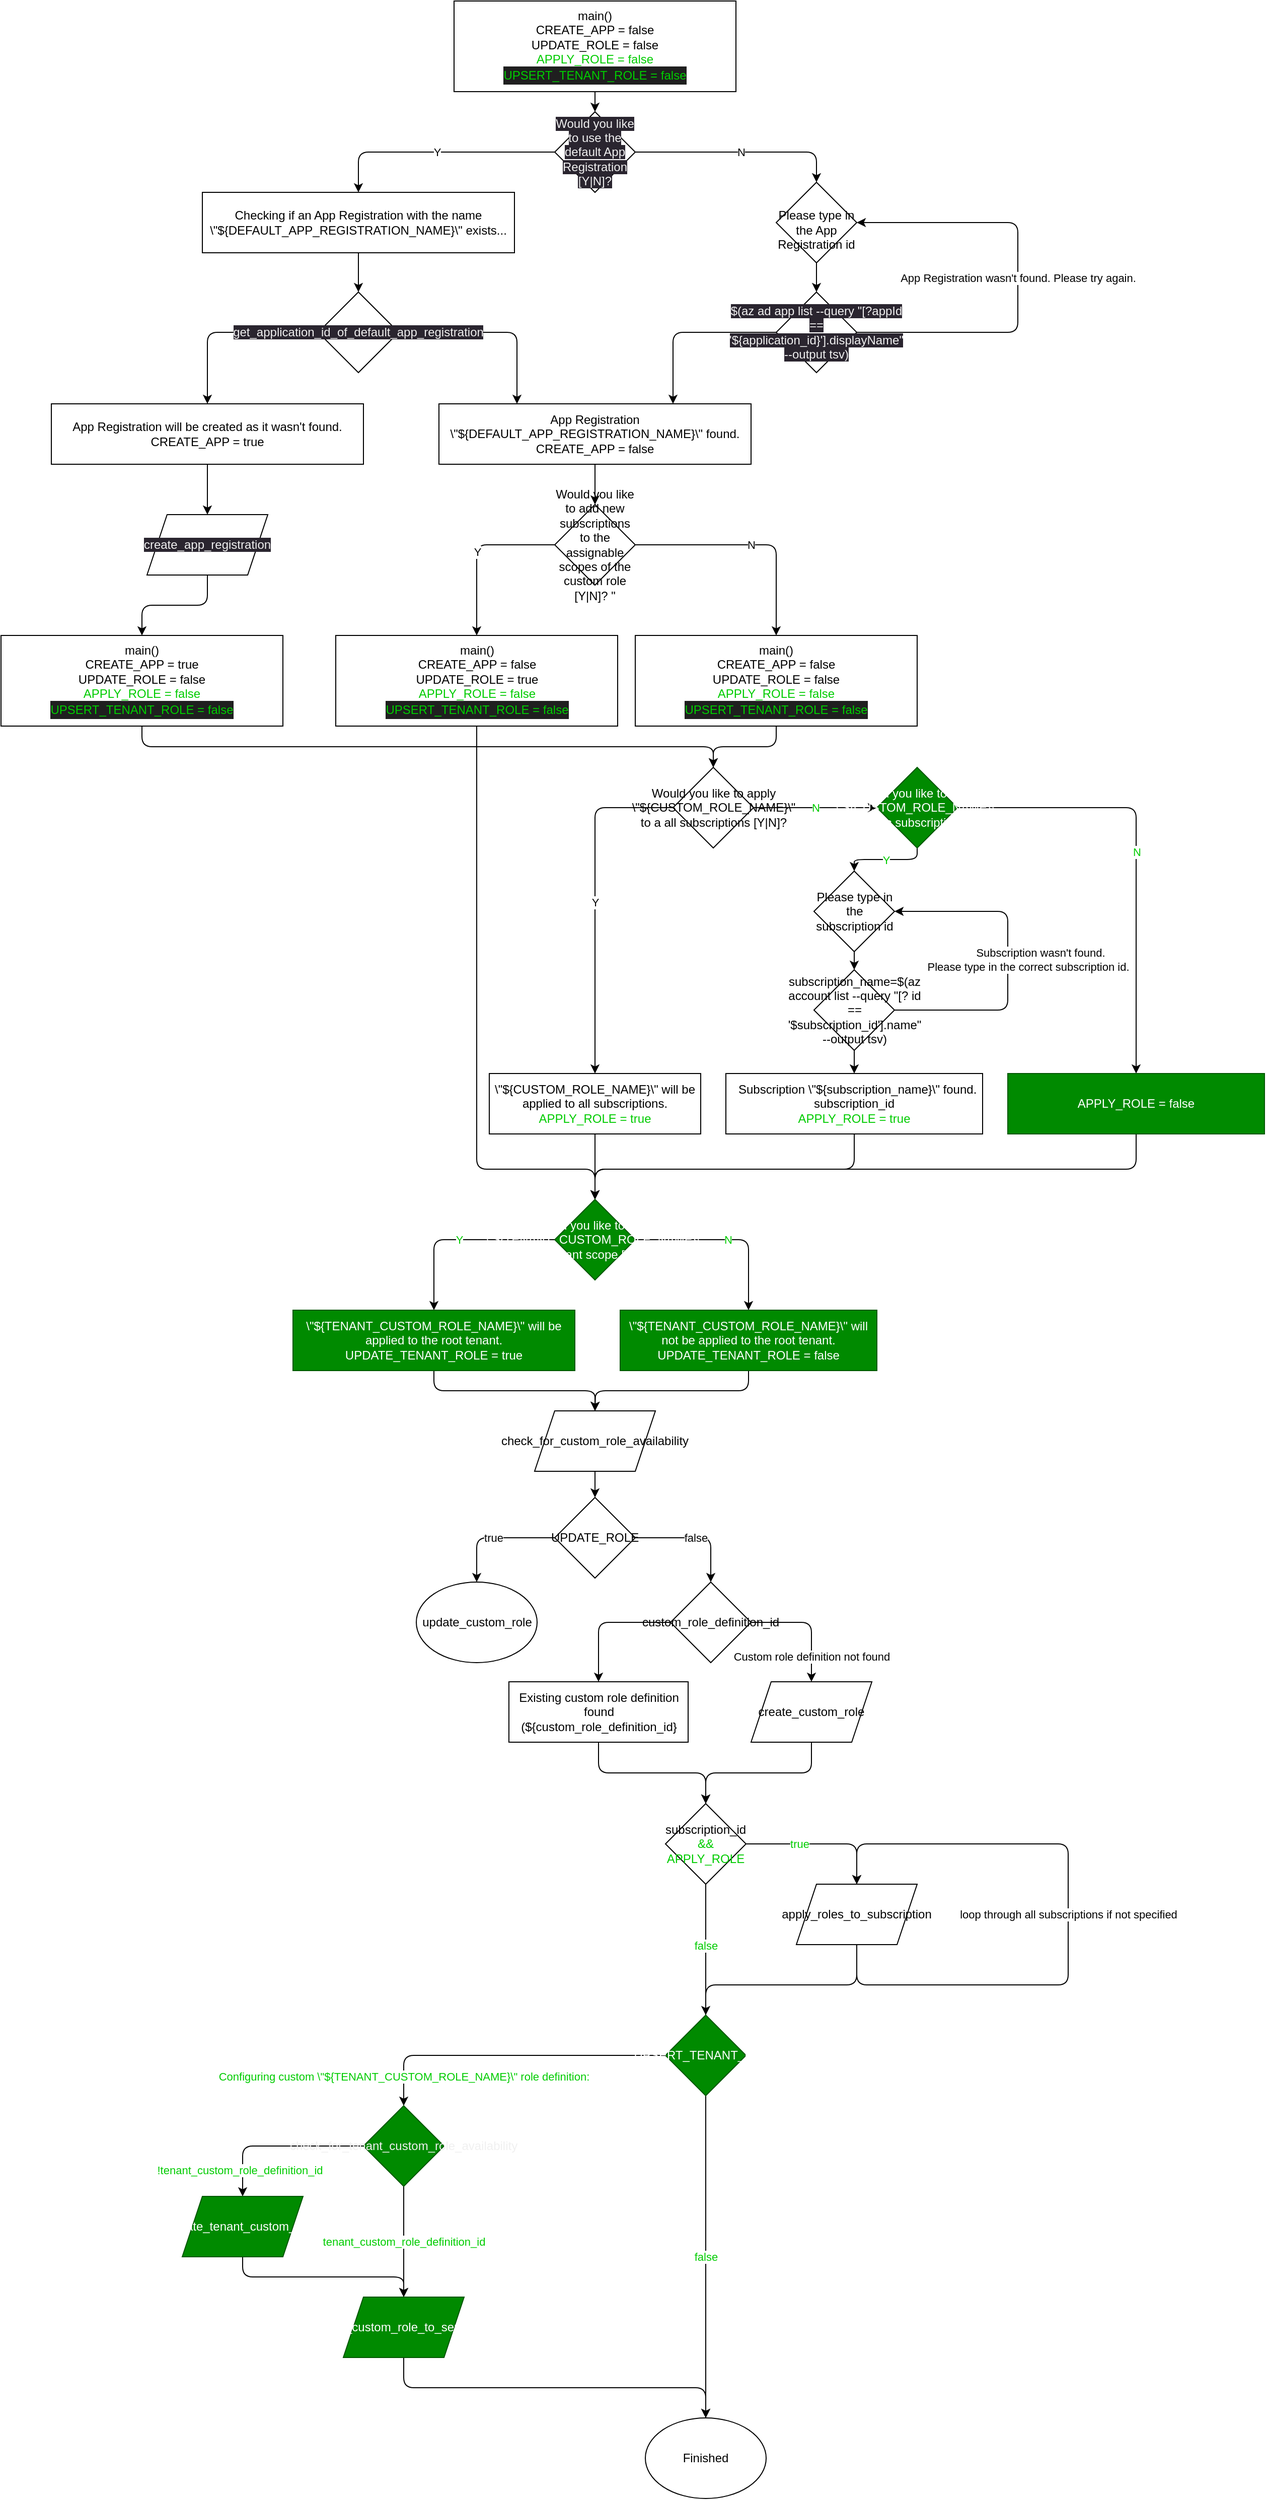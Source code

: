 <mxfile>
    <diagram id="G-52NJxbEr8WPBsjlfdG" name="Page-1">
        <mxGraphModel dx="2192" dy="2626" grid="1" gridSize="10" guides="1" tooltips="1" connect="1" arrows="1" fold="1" page="1" pageScale="1" pageWidth="900" pageHeight="1600" math="0" shadow="0">
            <root>
                <mxCell id="0"/>
                <mxCell id="1" parent="0"/>
                <mxCell id="9" style="edgeStyle=orthogonalEdgeStyle;html=1;exitX=0.5;exitY=1;exitDx=0;exitDy=0;entryX=0.5;entryY=0;entryDx=0;entryDy=0;" parent="1" source="2" target="4" edge="1">
                    <mxGeometry relative="1" as="geometry"/>
                </mxCell>
                <mxCell id="2" value="main()&lt;br&gt;CREATE_APP = false&lt;br&gt;UPDATE_ROLE = false&lt;br&gt;&lt;font color=&quot;#00cc00&quot;&gt;APPLY_ROLE = false&lt;br&gt;&lt;/font&gt;&lt;div style=&quot;background-color: rgb(31, 31, 31); line-height: 18px;&quot;&gt;&lt;font style=&quot;&quot; color=&quot;#00cc00&quot;&gt;UPSERT_TENANT_ROLE = false&lt;/font&gt;&lt;/div&gt;" style="rounded=0;whiteSpace=wrap;html=1;" parent="1" vertex="1">
                    <mxGeometry x="300" y="-10" width="280" height="90" as="geometry"/>
                </mxCell>
                <mxCell id="8" value="Y" style="edgeStyle=orthogonalEdgeStyle;html=1;exitX=0;exitY=0.5;exitDx=0;exitDy=0;entryX=0.5;entryY=0;entryDx=0;entryDy=0;" parent="1" source="4" target="6" edge="1">
                    <mxGeometry relative="1" as="geometry"/>
                </mxCell>
                <mxCell id="4" value="&lt;span style=&quot;color: rgb(240, 240, 240); font-family: Helvetica; font-size: 12px; font-style: normal; font-variant-ligatures: normal; font-variant-caps: normal; font-weight: 400; letter-spacing: normal; orphans: 2; text-align: center; text-indent: 0px; text-transform: none; widows: 2; word-spacing: 0px; -webkit-text-stroke-width: 0px; background-color: rgb(42, 37, 47); text-decoration-thickness: initial; text-decoration-style: initial; text-decoration-color: initial; float: none; display: inline !important;&quot;&gt;Would you like to use the default App Registration [Y|N]?&lt;/span&gt;" style="rhombus;whiteSpace=wrap;html=1;" parent="1" vertex="1">
                    <mxGeometry x="400" y="100" width="80" height="80" as="geometry"/>
                </mxCell>
                <mxCell id="25" style="edgeStyle=orthogonalEdgeStyle;html=1;exitX=0.5;exitY=1;exitDx=0;exitDy=0;entryX=0.5;entryY=0;entryDx=0;entryDy=0;" parent="1" source="6" target="13" edge="1">
                    <mxGeometry relative="1" as="geometry"/>
                </mxCell>
                <mxCell id="6" value="Checking if an App Registration with the name \&quot;${DEFAULT_APP_REGISTRATION_NAME}\&quot; exists..." style="rounded=0;whiteSpace=wrap;html=1;" parent="1" vertex="1">
                    <mxGeometry x="50" y="180" width="310" height="60" as="geometry"/>
                </mxCell>
                <mxCell id="26" style="edgeStyle=orthogonalEdgeStyle;html=1;exitX=0;exitY=0.5;exitDx=0;exitDy=0;entryX=0.5;entryY=0;entryDx=0;entryDy=0;" parent="1" source="13" target="14" edge="1">
                    <mxGeometry relative="1" as="geometry"/>
                </mxCell>
                <mxCell id="27" style="edgeStyle=orthogonalEdgeStyle;html=1;exitX=1;exitY=0.5;exitDx=0;exitDy=0;entryX=0.25;entryY=0;entryDx=0;entryDy=0;" parent="1" source="13" target="15" edge="1">
                    <mxGeometry relative="1" as="geometry"/>
                </mxCell>
                <mxCell id="13" value="&lt;meta charset=&quot;utf-8&quot;&gt;&lt;span style=&quot;color: rgb(240, 240, 240); font-family: Helvetica; font-size: 12px; font-style: normal; font-variant-ligatures: normal; font-variant-caps: normal; font-weight: 400; letter-spacing: normal; orphans: 2; text-align: center; text-indent: 0px; text-transform: none; widows: 2; word-spacing: 0px; -webkit-text-stroke-width: 0px; background-color: rgb(42, 37, 47); text-decoration-thickness: initial; text-decoration-style: initial; text-decoration-color: initial; float: none; display: inline !important;&quot;&gt;get_application_id_of_default_app_registration&lt;/span&gt;" style="rhombus;whiteSpace=wrap;html=1;" parent="1" vertex="1">
                    <mxGeometry x="165" y="279" width="80" height="80" as="geometry"/>
                </mxCell>
                <mxCell id="31" style="edgeStyle=orthogonalEdgeStyle;html=1;exitX=0.5;exitY=1;exitDx=0;exitDy=0;entryX=0.5;entryY=0;entryDx=0;entryDy=0;" parent="1" source="14" target="86" edge="1">
                    <mxGeometry relative="1" as="geometry">
                        <mxPoint x="55.0" y="490" as="targetPoint"/>
                    </mxGeometry>
                </mxCell>
                <mxCell id="14" value="App Registration will be created as it wasn't found.&lt;br&gt;CREATE_APP = true" style="rounded=0;whiteSpace=wrap;html=1;" parent="1" vertex="1">
                    <mxGeometry x="-100" y="390" width="310" height="60" as="geometry"/>
                </mxCell>
                <mxCell id="33" style="edgeStyle=orthogonalEdgeStyle;html=1;exitX=0.5;exitY=1;exitDx=0;exitDy=0;entryX=0.5;entryY=0;entryDx=0;entryDy=0;" parent="1" source="15" target="32" edge="1">
                    <mxGeometry relative="1" as="geometry"/>
                </mxCell>
                <mxCell id="15" value="App Registration \&quot;${DEFAULT_APP_REGISTRATION_NAME}\&quot; found.&lt;br&gt;CREATE_APP = false" style="rounded=0;whiteSpace=wrap;html=1;" parent="1" vertex="1">
                    <mxGeometry x="285" y="390" width="310" height="60" as="geometry"/>
                </mxCell>
                <mxCell id="16" value="N" style="edgeStyle=orthogonalEdgeStyle;html=1;exitX=1;exitY=0.5;exitDx=0;exitDy=0;entryX=0.5;entryY=0;entryDx=0;entryDy=0;" parent="1" source="4" target="17" edge="1">
                    <mxGeometry relative="1" as="geometry">
                        <mxPoint x="410" y="150" as="sourcePoint"/>
                        <mxPoint x="655" y="180" as="targetPoint"/>
                    </mxGeometry>
                </mxCell>
                <mxCell id="23" style="edgeStyle=orthogonalEdgeStyle;html=1;exitX=0.5;exitY=1;exitDx=0;exitDy=0;entryX=0.5;entryY=0;entryDx=0;entryDy=0;" parent="1" source="17" target="19" edge="1">
                    <mxGeometry relative="1" as="geometry"/>
                </mxCell>
                <mxCell id="17" value="&lt;br&gt;Please type in the App Registration id" style="rhombus;whiteSpace=wrap;html=1;" parent="1" vertex="1">
                    <mxGeometry x="620" y="170" width="80" height="80" as="geometry"/>
                </mxCell>
                <mxCell id="24" value="" style="edgeStyle=orthogonalEdgeStyle;html=1;exitX=0;exitY=0.5;exitDx=0;exitDy=0;entryX=0.75;entryY=0;entryDx=0;entryDy=0;" parent="1" source="19" target="15" edge="1">
                    <mxGeometry x="0.123" y="-77" relative="1" as="geometry">
                        <mxPoint x="660" y="470" as="targetPoint"/>
                        <mxPoint as="offset"/>
                    </mxGeometry>
                </mxCell>
                <mxCell id="19" value="&lt;span style=&quot;color: rgb(240, 240, 240); font-family: Helvetica; font-size: 12px; font-style: normal; font-variant-ligatures: normal; font-variant-caps: normal; font-weight: 400; letter-spacing: normal; orphans: 2; text-align: center; text-indent: 0px; text-transform: none; widows: 2; word-spacing: 0px; -webkit-text-stroke-width: 0px; background-color: rgb(42, 37, 47); text-decoration-thickness: initial; text-decoration-style: initial; text-decoration-color: initial; float: none; display: inline !important;&quot;&gt;$(az ad app list --query &quot;[?appId == '${application_id}'].displayName&quot; --output tsv)&lt;/span&gt;" style="rhombus;whiteSpace=wrap;html=1;" parent="1" vertex="1">
                    <mxGeometry x="620" y="279" width="80" height="80" as="geometry"/>
                </mxCell>
                <mxCell id="21" value="App Registration wasn't found. Please try again." style="edgeStyle=orthogonalEdgeStyle;html=1;exitX=1;exitY=0.5;exitDx=0;exitDy=0;entryX=1;entryY=0.5;entryDx=0;entryDy=0;" parent="1" source="19" target="17" edge="1">
                    <mxGeometry relative="1" as="geometry">
                        <mxPoint x="490" y="150" as="sourcePoint"/>
                        <mxPoint x="670" y="180" as="targetPoint"/>
                        <Array as="points">
                            <mxPoint x="860" y="319"/>
                            <mxPoint x="860" y="210"/>
                        </Array>
                    </mxGeometry>
                </mxCell>
                <mxCell id="40" style="edgeStyle=orthogonalEdgeStyle;html=1;exitX=0.5;exitY=1;exitDx=0;exitDy=0;entryX=0.5;entryY=0;entryDx=0;entryDy=0;" parent="1" source="86" target="97" edge="1">
                    <mxGeometry relative="1" as="geometry">
                        <mxPoint x="55.0" y="570" as="sourcePoint"/>
                        <mxPoint x="100" y="610" as="targetPoint"/>
                    </mxGeometry>
                </mxCell>
                <mxCell id="37" value="Y" style="edgeStyle=orthogonalEdgeStyle;html=1;exitX=0;exitY=0.5;exitDx=0;exitDy=0;entryX=0.5;entryY=0;entryDx=0;entryDy=0;" parent="1" source="32" target="98" edge="1">
                    <mxGeometry relative="1" as="geometry">
                        <mxPoint x="322.5" y="620" as="targetPoint"/>
                    </mxGeometry>
                </mxCell>
                <mxCell id="38" value="N" style="edgeStyle=orthogonalEdgeStyle;html=1;exitX=1;exitY=0.5;exitDx=0;exitDy=0;entryX=0.5;entryY=0;entryDx=0;entryDy=0;" parent="1" source="32" target="99" edge="1">
                    <mxGeometry relative="1" as="geometry">
                        <mxPoint x="557.5" y="620" as="targetPoint"/>
                    </mxGeometry>
                </mxCell>
                <mxCell id="32" value="&lt;div&gt;Would you like to add new subscriptions to the assignable scopes of the custom role [Y|N]? &quot;&lt;/div&gt;" style="rhombus;whiteSpace=wrap;html=1;" parent="1" vertex="1">
                    <mxGeometry x="400" y="490" width="80" height="80" as="geometry"/>
                </mxCell>
                <mxCell id="61" style="edgeStyle=orthogonalEdgeStyle;html=1;exitX=0.5;exitY=1;exitDx=0;exitDy=0;entryX=0.5;entryY=0;entryDx=0;entryDy=0;" parent="1" source="98" target="106" edge="1">
                    <mxGeometry relative="1" as="geometry">
                        <Array as="points">
                            <mxPoint x="323" y="1150"/>
                            <mxPoint x="440" y="1150"/>
                        </Array>
                        <mxPoint x="440" y="1160.0" as="targetPoint"/>
                        <mxPoint x="322.5" y="680" as="sourcePoint"/>
                    </mxGeometry>
                </mxCell>
                <mxCell id="43" style="edgeStyle=orthogonalEdgeStyle;html=1;exitX=0.5;exitY=1;exitDx=0;exitDy=0;entryX=0.5;entryY=0;entryDx=0;entryDy=0;" parent="1" source="99" target="45" edge="1">
                    <mxGeometry relative="1" as="geometry">
                        <mxPoint x="440" y="760" as="targetPoint"/>
                        <mxPoint x="557.5" y="680" as="sourcePoint"/>
                    </mxGeometry>
                </mxCell>
                <mxCell id="42" style="edgeStyle=orthogonalEdgeStyle;html=1;exitX=0.5;exitY=1;exitDx=0;exitDy=0;entryX=0.5;entryY=0;entryDx=0;entryDy=0;" parent="1" source="97" target="45" edge="1">
                    <mxGeometry relative="1" as="geometry">
                        <mxPoint x="440" y="760" as="targetPoint"/>
                        <mxPoint x="55" y="680" as="sourcePoint"/>
                    </mxGeometry>
                </mxCell>
                <mxCell id="49" value="Y" style="edgeStyle=orthogonalEdgeStyle;html=1;exitX=0;exitY=0.5;exitDx=0;exitDy=0;entryX=0.5;entryY=0;entryDx=0;entryDy=0;" parent="1" source="45" target="47" edge="1">
                    <mxGeometry relative="1" as="geometry"/>
                </mxCell>
                <mxCell id="50" value="N" style="edgeStyle=orthogonalEdgeStyle;html=1;exitX=1;exitY=0.5;exitDx=0;exitDy=0;entryX=0;entryY=0.5;entryDx=0;entryDy=0;fontColor=#00CC00;" parent="1" source="45" target="100" edge="1">
                    <mxGeometry relative="1" as="geometry"/>
                </mxCell>
                <mxCell id="45" value="&lt;div&gt;Would you like to apply \&quot;${CUSTOM_ROLE_NAME}\&quot; to a all subscriptions [Y|N]?&lt;/div&gt;" style="rhombus;whiteSpace=wrap;html=1;" parent="1" vertex="1">
                    <mxGeometry x="517.5" y="751" width="80" height="80" as="geometry"/>
                </mxCell>
                <mxCell id="60" style="edgeStyle=orthogonalEdgeStyle;html=1;exitX=0.5;exitY=1;exitDx=0;exitDy=0;entryX=0.5;entryY=0;entryDx=0;entryDy=0;" parent="1" source="47" target="106" edge="1">
                    <mxGeometry relative="1" as="geometry">
                        <mxPoint x="440" y="1390" as="targetPoint"/>
                    </mxGeometry>
                </mxCell>
                <mxCell id="47" value="\&quot;${CUSTOM_ROLE_NAME}\&quot; will be applied to all subscriptions.&lt;br&gt;&lt;font color=&quot;#00cc00&quot;&gt;APPLY_ROLE = true&lt;/font&gt;" style="rounded=0;whiteSpace=wrap;html=1;" parent="1" vertex="1">
                    <mxGeometry x="335" y="1055" width="210" height="60" as="geometry"/>
                </mxCell>
                <mxCell id="54" style="edgeStyle=orthogonalEdgeStyle;html=1;exitX=0.5;exitY=1;exitDx=0;exitDy=0;entryX=0.5;entryY=0;entryDx=0;entryDy=0;" parent="1" source="48" target="53" edge="1">
                    <mxGeometry relative="1" as="geometry"/>
                </mxCell>
                <mxCell id="48" value="&lt;div&gt;Please type in the subscription id&lt;/div&gt;" style="rhombus;whiteSpace=wrap;html=1;" parent="1" vertex="1">
                    <mxGeometry x="657.5" y="854" width="80" height="80" as="geometry"/>
                </mxCell>
                <mxCell id="59" style="edgeStyle=orthogonalEdgeStyle;html=1;exitX=0.5;exitY=1;exitDx=0;exitDy=0;entryX=0.5;entryY=0;entryDx=0;entryDy=0;" parent="1" source="51" target="106" edge="1">
                    <mxGeometry relative="1" as="geometry">
                        <mxPoint x="440" y="1160.0" as="targetPoint"/>
                        <Array as="points">
                            <mxPoint x="698" y="1150"/>
                            <mxPoint x="440" y="1150"/>
                        </Array>
                    </mxGeometry>
                </mxCell>
                <mxCell id="51" value="&lt;div&gt;&amp;nbsp; Subscription \&quot;${subscription_name}\&quot; found.&lt;/div&gt;&lt;div&gt;subscription_id&lt;br&gt;&lt;/div&gt;&lt;div&gt;&lt;span style=&quot;color: rgb(0, 204, 0);&quot;&gt;APPLY_ROLE = true&lt;/span&gt;&lt;br&gt;&lt;/div&gt;" style="rounded=0;whiteSpace=wrap;html=1;" parent="1" vertex="1">
                    <mxGeometry x="570" y="1055" width="255" height="60" as="geometry"/>
                </mxCell>
                <mxCell id="55" style="edgeStyle=orthogonalEdgeStyle;html=1;exitX=1;exitY=0.5;exitDx=0;exitDy=0;entryX=1;entryY=0.5;entryDx=0;entryDy=0;" parent="1" source="53" target="48" edge="1">
                    <mxGeometry relative="1" as="geometry">
                        <Array as="points">
                            <mxPoint x="850" y="992"/>
                            <mxPoint x="850" y="894"/>
                        </Array>
                    </mxGeometry>
                </mxCell>
                <mxCell id="56" value="&lt;div&gt;&amp;nbsp; &amp;nbsp; &amp;nbsp; &amp;nbsp; Subscription wasn't found. &lt;br&gt;Please type in the correct subscription id.&lt;/div&gt;" style="edgeLabel;html=1;align=center;verticalAlign=middle;resizable=0;points=[];" parent="55" vertex="1" connectable="0">
                    <mxGeometry x="0.009" y="1" relative="1" as="geometry">
                        <mxPoint x="21" as="offset"/>
                    </mxGeometry>
                </mxCell>
                <mxCell id="57" style="edgeStyle=orthogonalEdgeStyle;html=1;exitX=0.5;exitY=1;exitDx=0;exitDy=0;entryX=0.5;entryY=0;entryDx=0;entryDy=0;" parent="1" source="53" target="51" edge="1">
                    <mxGeometry relative="1" as="geometry"/>
                </mxCell>
                <mxCell id="53" value="&lt;div&gt;&amp;nbsp; &amp;nbsp; &amp;nbsp; &amp;nbsp; subscription_name=$(az account list --query &quot;[? id == '$subscription_id'].name&quot; --output tsv)&lt;/div&gt;&lt;div&gt;&lt;br&gt;&lt;/div&gt;" style="rhombus;whiteSpace=wrap;html=1;" parent="1" vertex="1">
                    <mxGeometry x="657.5" y="952" width="80" height="80" as="geometry"/>
                </mxCell>
                <mxCell id="65" value="true" style="edgeStyle=orthogonalEdgeStyle;html=1;exitX=0;exitY=0.5;exitDx=0;exitDy=0;entryX=0.5;entryY=0;entryDx=0;entryDy=0;" parent="1" source="62" target="69" edge="1">
                    <mxGeometry relative="1" as="geometry">
                        <mxPoint x="322.5" y="1553" as="targetPoint"/>
                    </mxGeometry>
                </mxCell>
                <mxCell id="74" value="false" style="edgeStyle=orthogonalEdgeStyle;html=1;exitX=1;exitY=0.5;exitDx=0;exitDy=0;entryX=0.5;entryY=0;entryDx=0;entryDy=0;" parent="1" source="62" target="75" edge="1">
                    <mxGeometry relative="1" as="geometry">
                        <mxPoint x="440.25" y="1790" as="targetPoint"/>
                    </mxGeometry>
                </mxCell>
                <mxCell id="62" value="&lt;div&gt;UPDATE_ROLE&lt;/div&gt;" style="rhombus;whiteSpace=wrap;html=1;" parent="1" vertex="1">
                    <mxGeometry x="400" y="1476" width="80" height="80" as="geometry"/>
                </mxCell>
                <mxCell id="69" value="update_custom_role" style="ellipse;whiteSpace=wrap;html=1;" parent="1" vertex="1">
                    <mxGeometry x="262.5" y="1560" width="120" height="80" as="geometry"/>
                </mxCell>
                <mxCell id="79" style="edgeStyle=orthogonalEdgeStyle;html=1;exitX=1;exitY=0.5;exitDx=0;exitDy=0;entryX=0.5;entryY=0;entryDx=0;entryDy=0;" parent="1" source="75" target="90" edge="1">
                    <mxGeometry relative="1" as="geometry">
                        <mxPoint x="660" y="1670.0" as="targetPoint"/>
                    </mxGeometry>
                </mxCell>
                <mxCell id="82" value="Custom role definition not found" style="edgeLabel;html=1;align=center;verticalAlign=middle;resizable=0;points=[];" parent="79" vertex="1" connectable="0">
                    <mxGeometry x="0.328" y="3" relative="1" as="geometry">
                        <mxPoint x="-3" y="15" as="offset"/>
                    </mxGeometry>
                </mxCell>
                <mxCell id="81" style="edgeStyle=orthogonalEdgeStyle;html=1;exitX=0;exitY=0.5;exitDx=0;exitDy=0;entryX=0.5;entryY=0;entryDx=0;entryDy=0;" parent="1" source="75" target="80" edge="1">
                    <mxGeometry relative="1" as="geometry"/>
                </mxCell>
                <mxCell id="75" value="&lt;div&gt;custom_role_definition_id&lt;/div&gt;" style="rhombus;whiteSpace=wrap;html=1;" parent="1" vertex="1">
                    <mxGeometry x="515" y="1560" width="80" height="80" as="geometry"/>
                </mxCell>
                <mxCell id="84" style="edgeStyle=orthogonalEdgeStyle;html=1;entryX=0.5;entryY=0;entryDx=0;entryDy=0;exitX=0.5;exitY=1;exitDx=0;exitDy=0;" parent="1" source="90" target="83" edge="1">
                    <mxGeometry relative="1" as="geometry">
                        <mxPoint x="660" y="1750" as="sourcePoint"/>
                    </mxGeometry>
                </mxCell>
                <mxCell id="85" style="edgeStyle=orthogonalEdgeStyle;html=1;exitX=0.5;exitY=1;exitDx=0;exitDy=0;entryX=0.5;entryY=0;entryDx=0;entryDy=0;" parent="1" source="80" target="83" edge="1">
                    <mxGeometry relative="1" as="geometry"/>
                </mxCell>
                <mxCell id="80" value="&lt;div&gt;Existing custom role definition found (${custom_role_definition_id}&lt;/div&gt;" style="rounded=0;whiteSpace=wrap;html=1;" parent="1" vertex="1">
                    <mxGeometry x="354.5" y="1659" width="178" height="60" as="geometry"/>
                </mxCell>
                <mxCell id="93" value="true" style="edgeStyle=orthogonalEdgeStyle;html=1;exitX=1;exitY=0.5;exitDx=0;exitDy=0;entryX=0.5;entryY=0;entryDx=0;entryDy=0;fontColor=#00CC00;" parent="1" source="83" target="92" edge="1">
                    <mxGeometry x="-0.294" relative="1" as="geometry">
                        <mxPoint as="offset"/>
                    </mxGeometry>
                </mxCell>
                <mxCell id="116" value="false" style="edgeStyle=orthogonalEdgeStyle;html=1;exitX=0.5;exitY=1;exitDx=0;exitDy=0;entryX=0.5;entryY=0;entryDx=0;entryDy=0;fontFamily=Helvetica;fontColor=#00CC00;" edge="1" parent="1" source="83" target="114">
                    <mxGeometry x="-0.061" relative="1" as="geometry">
                        <mxPoint as="offset"/>
                    </mxGeometry>
                </mxCell>
                <mxCell id="83" value="&lt;div&gt;subscription_id&lt;/div&gt;&lt;div&gt;&lt;span style=&quot;color: rgb(0, 204, 0);&quot;&gt;&amp;amp;&amp;amp; APPLY_ROLE&lt;/span&gt;&lt;br&gt;&lt;/div&gt;" style="rhombus;whiteSpace=wrap;html=1;" parent="1" vertex="1">
                    <mxGeometry x="510" y="1780" width="80" height="80" as="geometry"/>
                </mxCell>
                <mxCell id="86" value="&lt;meta charset=&quot;utf-8&quot;&gt;&lt;span style=&quot;color: rgb(240, 240, 240); font-family: Helvetica; font-size: 12px; font-style: normal; font-variant-ligatures: normal; font-variant-caps: normal; font-weight: 400; letter-spacing: normal; orphans: 2; text-align: center; text-indent: 0px; text-transform: none; widows: 2; word-spacing: 0px; -webkit-text-stroke-width: 0px; background-color: rgb(42, 37, 47); text-decoration-thickness: initial; text-decoration-style: initial; text-decoration-color: initial; float: none; display: inline !important;&quot;&gt;create_app_registration&lt;/span&gt;" style="shape=parallelogram;perimeter=parallelogramPerimeter;whiteSpace=wrap;html=1;fixedSize=1;" parent="1" vertex="1">
                    <mxGeometry x="-5" y="500" width="120" height="60" as="geometry"/>
                </mxCell>
                <mxCell id="89" style="edgeStyle=orthogonalEdgeStyle;html=1;exitX=0.5;exitY=1;exitDx=0;exitDy=0;entryX=0.5;entryY=0;entryDx=0;entryDy=0;" parent="1" source="88" target="62" edge="1">
                    <mxGeometry relative="1" as="geometry"/>
                </mxCell>
                <mxCell id="88" value="&lt;div&gt;&amp;nbsp; check_for_custom_role_availability&lt;/div&gt;&lt;div&gt;&lt;br&gt;&lt;/div&gt;" style="shape=parallelogram;perimeter=parallelogramPerimeter;whiteSpace=wrap;html=1;fixedSize=1;" parent="1" vertex="1">
                    <mxGeometry x="380" y="1390" width="120" height="60" as="geometry"/>
                </mxCell>
                <mxCell id="90" value="&lt;div&gt;create_custom_role&lt;br&gt;&lt;/div&gt;" style="shape=parallelogram;perimeter=parallelogramPerimeter;whiteSpace=wrap;html=1;fixedSize=1;" parent="1" vertex="1">
                    <mxGeometry x="595" y="1659" width="120" height="60" as="geometry"/>
                </mxCell>
                <mxCell id="94" value="loop through all subscriptions if not specified" style="edgeStyle=orthogonalEdgeStyle;html=1;exitX=0.5;exitY=1;exitDx=0;exitDy=0;entryX=0.5;entryY=0;entryDx=0;entryDy=0;" parent="1" source="92" target="92" edge="1">
                    <mxGeometry relative="1" as="geometry">
                        <Array as="points">
                            <mxPoint x="700" y="1960"/>
                            <mxPoint x="910" y="1960"/>
                            <mxPoint x="910" y="1820"/>
                            <mxPoint x="700" y="1820"/>
                        </Array>
                        <mxPoint as="offset"/>
                    </mxGeometry>
                </mxCell>
                <mxCell id="96" value="false" style="edgeStyle=orthogonalEdgeStyle;html=1;exitX=0.5;exitY=1;exitDx=0;exitDy=0;entryX=0.5;entryY=0;entryDx=0;entryDy=0;startArrow=none;fontColor=#00CC00;" parent="1" source="114" target="95" edge="1">
                    <mxGeometry relative="1" as="geometry"/>
                </mxCell>
                <mxCell id="92" value="&lt;div&gt;apply_roles_to_subscription&lt;br&gt;&lt;/div&gt;" style="shape=parallelogram;perimeter=parallelogramPerimeter;whiteSpace=wrap;html=1;fixedSize=1;" parent="1" vertex="1">
                    <mxGeometry x="640" y="1860" width="120" height="60" as="geometry"/>
                </mxCell>
                <mxCell id="95" value="Finished" style="ellipse;whiteSpace=wrap;html=1;" parent="1" vertex="1">
                    <mxGeometry x="490" y="2390" width="120" height="80" as="geometry"/>
                </mxCell>
                <mxCell id="97" value="main()&lt;br&gt;CREATE_APP = true&lt;br&gt;UPDATE_ROLE = false&lt;br&gt;&lt;font color=&quot;#00cc00&quot;&gt;APPLY_ROLE = false&lt;br&gt;&lt;/font&gt;&lt;div style=&quot;background-color: rgb(31, 31, 31); line-height: 18px;&quot;&gt;&lt;font style=&quot;&quot; color=&quot;#00cc00&quot;&gt;UPSERT_TENANT_ROLE = false&lt;/font&gt;&lt;/div&gt;" style="rounded=0;whiteSpace=wrap;html=1;" vertex="1" parent="1">
                    <mxGeometry x="-150" y="620" width="280" height="90" as="geometry"/>
                </mxCell>
                <mxCell id="98" value="main()&lt;br&gt;CREATE_APP = false&lt;br&gt;UPDATE_ROLE = true&lt;br&gt;&lt;font color=&quot;#00cc00&quot;&gt;APPLY_ROLE = false&lt;br&gt;&lt;/font&gt;&lt;div style=&quot;background-color: rgb(31, 31, 31); line-height: 18px;&quot;&gt;&lt;font style=&quot;&quot; color=&quot;#00cc00&quot;&gt;UPSERT_TENANT_ROLE = false&lt;/font&gt;&lt;/div&gt;" style="rounded=0;whiteSpace=wrap;html=1;" vertex="1" parent="1">
                    <mxGeometry x="182.5" y="620" width="280" height="90" as="geometry"/>
                </mxCell>
                <mxCell id="99" value="main()&lt;br&gt;CREATE_APP = false&lt;br&gt;UPDATE_ROLE = false&lt;br&gt;&lt;font color=&quot;#00cc00&quot;&gt;APPLY_ROLE = false&lt;br&gt;&lt;/font&gt;&lt;div style=&quot;background-color: rgb(31, 31, 31); line-height: 18px;&quot;&gt;&lt;font style=&quot;&quot; color=&quot;#00cc00&quot;&gt;UPSERT_TENANT_ROLE = false&lt;/font&gt;&lt;/div&gt;" style="rounded=0;whiteSpace=wrap;html=1;" vertex="1" parent="1">
                    <mxGeometry x="480" y="620" width="280" height="90" as="geometry"/>
                </mxCell>
                <mxCell id="102" value="Y" style="edgeStyle=orthogonalEdgeStyle;html=1;exitX=0.5;exitY=1;exitDx=0;exitDy=0;entryX=0.5;entryY=0;entryDx=0;entryDy=0;fontFamily=Helvetica;fontColor=#00CC00;" edge="1" parent="1" source="100" target="48">
                    <mxGeometry x="0.006" relative="1" as="geometry">
                        <mxPoint as="offset"/>
                    </mxGeometry>
                </mxCell>
                <mxCell id="104" value="N" style="edgeStyle=orthogonalEdgeStyle;html=1;exitX=1;exitY=0.5;exitDx=0;exitDy=0;entryX=0.5;entryY=0;entryDx=0;entryDy=0;fontFamily=Helvetica;fontColor=#00CC00;" edge="1" parent="1" source="100" target="103">
                    <mxGeometry relative="1" as="geometry"/>
                </mxCell>
                <mxCell id="100" value="&lt;div&gt;Would you like to apply \&quot;${CUSTOM_ROLE_NAME}\&quot; to specific subscription [Y|N]?&lt;/div&gt;" style="rhombus;whiteSpace=wrap;html=1;fillColor=#008a00;fontColor=#ffffff;strokeColor=#005700;" vertex="1" parent="1">
                    <mxGeometry x="720" y="751" width="80" height="80" as="geometry"/>
                </mxCell>
                <mxCell id="105" style="edgeStyle=orthogonalEdgeStyle;html=1;exitX=0.5;exitY=1;exitDx=0;exitDy=0;fontFamily=Helvetica;fontColor=#00CC00;entryX=0.5;entryY=0;entryDx=0;entryDy=0;" edge="1" parent="1" source="103" target="106">
                    <mxGeometry relative="1" as="geometry">
                        <Array as="points">
                            <mxPoint x="978" y="1150"/>
                            <mxPoint x="440" y="1150"/>
                        </Array>
                        <mxPoint x="590" y="1290" as="targetPoint"/>
                    </mxGeometry>
                </mxCell>
                <mxCell id="103" value="&lt;div&gt;&lt;span style=&quot;background-color: initial;&quot;&gt;APPLY_ROLE = false&lt;/span&gt;&lt;br&gt;&lt;/div&gt;" style="rounded=0;whiteSpace=wrap;html=1;fillColor=#008a00;fontColor=#FFFFFF;strokeColor=#005700;" vertex="1" parent="1">
                    <mxGeometry x="850" y="1055" width="255" height="60" as="geometry"/>
                </mxCell>
                <mxCell id="110" value="Y" style="edgeStyle=orthogonalEdgeStyle;html=1;exitX=0;exitY=0.5;exitDx=0;exitDy=0;entryX=0.5;entryY=0;entryDx=0;entryDy=0;fontFamily=Helvetica;fontColor=#00CC00;" edge="1" parent="1" source="106" target="108">
                    <mxGeometry relative="1" as="geometry"/>
                </mxCell>
                <mxCell id="111" value="N" style="edgeStyle=orthogonalEdgeStyle;html=1;exitX=1;exitY=0.5;exitDx=0;exitDy=0;entryX=0.5;entryY=0;entryDx=0;entryDy=0;fontFamily=Helvetica;fontColor=#00CC00;" edge="1" parent="1" source="106" target="109">
                    <mxGeometry relative="1" as="geometry"/>
                </mxCell>
                <mxCell id="106" value="&lt;div&gt;Would you like to apply \&quot;${TENANT_CUSTOM_ROLE_NAME}\&quot; to tenant scope [Y|N]?&lt;/div&gt;" style="rhombus;whiteSpace=wrap;html=1;fillColor=#008a00;fontColor=#ffffff;strokeColor=#005700;" vertex="1" parent="1">
                    <mxGeometry x="400" y="1180" width="80" height="80" as="geometry"/>
                </mxCell>
                <mxCell id="112" style="edgeStyle=orthogonalEdgeStyle;html=1;exitX=0.5;exitY=1;exitDx=0;exitDy=0;entryX=0.5;entryY=0;entryDx=0;entryDy=0;fontFamily=Helvetica;fontColor=#00CC00;" edge="1" parent="1" source="108" target="88">
                    <mxGeometry relative="1" as="geometry"/>
                </mxCell>
                <mxCell id="108" value="\&quot;${TENANT_CUSTOM_ROLE_NAME}\&quot; will be applied to the root tenant.&lt;br&gt;&lt;font&gt;UPDATE_TENANT_ROLE&amp;nbsp;= true&lt;/font&gt;" style="rounded=0;whiteSpace=wrap;html=1;fillColor=#008a00;fontColor=#FFFFFF;strokeColor=#005700;" vertex="1" parent="1">
                    <mxGeometry x="140" y="1290" width="280" height="60" as="geometry"/>
                </mxCell>
                <mxCell id="113" style="edgeStyle=orthogonalEdgeStyle;html=1;exitX=0.5;exitY=1;exitDx=0;exitDy=0;fontFamily=Helvetica;fontColor=#00CC00;" edge="1" parent="1" source="109">
                    <mxGeometry relative="1" as="geometry">
                        <mxPoint x="440" y="1390" as="targetPoint"/>
                    </mxGeometry>
                </mxCell>
                <mxCell id="109" value="&lt;div&gt;&lt;/div&gt;\&quot;${TENANT_CUSTOM_ROLE_NAME}\&quot; will not be applied to the root tenant.&lt;br&gt;&lt;font&gt;UPDATE_TENANT_ROLE&lt;/font&gt;&lt;span style=&quot;background-color: initial;&quot;&gt;&amp;nbsp;= false&lt;/span&gt;&lt;font&gt;&lt;br&gt;&lt;/font&gt;" style="rounded=0;whiteSpace=wrap;html=1;fillColor=#008a00;fontColor=#FFFFFF;strokeColor=#005700;" vertex="1" parent="1">
                    <mxGeometry x="465" y="1290" width="255" height="60" as="geometry"/>
                </mxCell>
                <mxCell id="115" value="" style="edgeStyle=orthogonalEdgeStyle;html=1;exitX=0.5;exitY=1;exitDx=0;exitDy=0;entryX=0.5;entryY=0;entryDx=0;entryDy=0;endArrow=none;" edge="1" parent="1" source="92" target="114">
                    <mxGeometry relative="1" as="geometry">
                        <mxPoint x="700" y="1938" as="sourcePoint"/>
                        <mxPoint x="550" y="2120" as="targetPoint"/>
                        <Array as="points">
                            <mxPoint x="700" y="1960"/>
                            <mxPoint x="550" y="1960"/>
                        </Array>
                    </mxGeometry>
                </mxCell>
                <mxCell id="118" value="Configuring custom \&quot;${TENANT_CUSTOM_ROLE_NAME}\&quot; role definition:" style="edgeStyle=orthogonalEdgeStyle;html=1;exitX=0;exitY=0.5;exitDx=0;exitDy=0;entryX=0.5;entryY=0;entryDx=0;entryDy=0;fontFamily=Helvetica;fontColor=#00CC00;" edge="1" parent="1" source="114" target="119">
                    <mxGeometry x="0.812" relative="1" as="geometry">
                        <mxPoint as="offset"/>
                        <mxPoint x="250" y="2090.0" as="targetPoint"/>
                    </mxGeometry>
                </mxCell>
                <mxCell id="114" value="&lt;div&gt;&lt;/div&gt;&lt;font&gt;UPSERT_TENANT_ROLE&lt;/font&gt;" style="rhombus;whiteSpace=wrap;html=1;fillColor=#008a00;fontColor=#FFFFFF;strokeColor=#005700;" vertex="1" parent="1">
                    <mxGeometry x="510" y="1990" width="80" height="80" as="geometry"/>
                </mxCell>
                <mxCell id="121" value="!tenant_custom_role_definition_id" style="edgeStyle=orthogonalEdgeStyle;html=1;exitX=0;exitY=0.5;exitDx=0;exitDy=0;entryX=0.5;entryY=0;entryDx=0;entryDy=0;fontFamily=Helvetica;fontColor=#00CC00;" edge="1" parent="1" source="119" target="120">
                    <mxGeometry x="0.691" y="-3" relative="1" as="geometry">
                        <mxPoint as="offset"/>
                    </mxGeometry>
                </mxCell>
                <mxCell id="124" value="tenant_custom_role_definition_id" style="edgeStyle=orthogonalEdgeStyle;html=1;exitX=0.5;exitY=1;exitDx=0;exitDy=0;fontFamily=Helvetica;fontColor=#00CC00;entryX=0.5;entryY=0;entryDx=0;entryDy=0;" edge="1" parent="1" source="119" target="122">
                    <mxGeometry relative="1" as="geometry">
                        <mxPoint x="250.222" y="2260.0" as="targetPoint"/>
                    </mxGeometry>
                </mxCell>
                <mxCell id="119" value="&lt;div&gt;&lt;/div&gt;&lt;span style=&quot;color: rgb(240, 240, 240);&quot;&gt;check_for_tenant_custom_role_availability&lt;/span&gt;" style="rhombus;whiteSpace=wrap;html=1;fillColor=#008a00;fontColor=#FFFFFF;strokeColor=#005700;" vertex="1" parent="1">
                    <mxGeometry x="210" y="2080" width="80" height="80" as="geometry"/>
                </mxCell>
                <mxCell id="123" style="edgeStyle=orthogonalEdgeStyle;html=1;exitX=0.5;exitY=1;exitDx=0;exitDy=0;entryX=0.5;entryY=0;entryDx=0;entryDy=0;fontFamily=Helvetica;fontColor=#00CC00;" edge="1" parent="1" source="120" target="122">
                    <mxGeometry relative="1" as="geometry"/>
                </mxCell>
                <mxCell id="120" value="&lt;div&gt;create_tenant_custom_role&lt;br&gt;&lt;/div&gt;" style="shape=parallelogram;perimeter=parallelogramPerimeter;whiteSpace=wrap;html=1;fixedSize=1;fillColor=#008a00;fontColor=#ffffff;strokeColor=#005700;" vertex="1" parent="1">
                    <mxGeometry x="30" y="2170" width="120" height="60" as="geometry"/>
                </mxCell>
                <mxCell id="125" style="edgeStyle=orthogonalEdgeStyle;html=1;exitX=0.5;exitY=1;exitDx=0;exitDy=0;entryX=0.5;entryY=0;entryDx=0;entryDy=0;fontFamily=Helvetica;fontColor=#00CC00;" edge="1" parent="1" source="122" target="95">
                    <mxGeometry relative="1" as="geometry"/>
                </mxCell>
                <mxCell id="122" value="&lt;div&gt;apply_tenant_custom_role_to_service_principal&lt;br&gt;&lt;/div&gt;" style="shape=parallelogram;perimeter=parallelogramPerimeter;whiteSpace=wrap;html=1;fixedSize=1;fillColor=#008a00;fontColor=#ffffff;strokeColor=#005700;" vertex="1" parent="1">
                    <mxGeometry x="190" y="2270" width="120" height="60" as="geometry"/>
                </mxCell>
            </root>
        </mxGraphModel>
    </diagram>
</mxfile>
